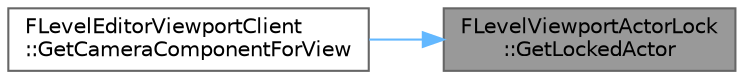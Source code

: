 digraph "FLevelViewportActorLock::GetLockedActor"
{
 // INTERACTIVE_SVG=YES
 // LATEX_PDF_SIZE
  bgcolor="transparent";
  edge [fontname=Helvetica,fontsize=10,labelfontname=Helvetica,labelfontsize=10];
  node [fontname=Helvetica,fontsize=10,shape=box,height=0.2,width=0.4];
  rankdir="RL";
  Node1 [id="Node000001",label="FLevelViewportActorLock\l::GetLockedActor",height=0.2,width=0.4,color="gray40", fillcolor="grey60", style="filled", fontcolor="black",tooltip="Gets the locked actor."];
  Node1 -> Node2 [id="edge1_Node000001_Node000002",dir="back",color="steelblue1",style="solid",tooltip=" "];
  Node2 [id="Node000002",label="FLevelEditorViewportClient\l::GetCameraComponentForView",height=0.2,width=0.4,color="grey40", fillcolor="white", style="filled",URL="$d4/dc1/classFLevelEditorViewportClient.html#a48b69a5a605372ffb317b15c7fd6dc5c",tooltip="Find the camera component that is driving this viewport, in the following order of preference:"];
}
